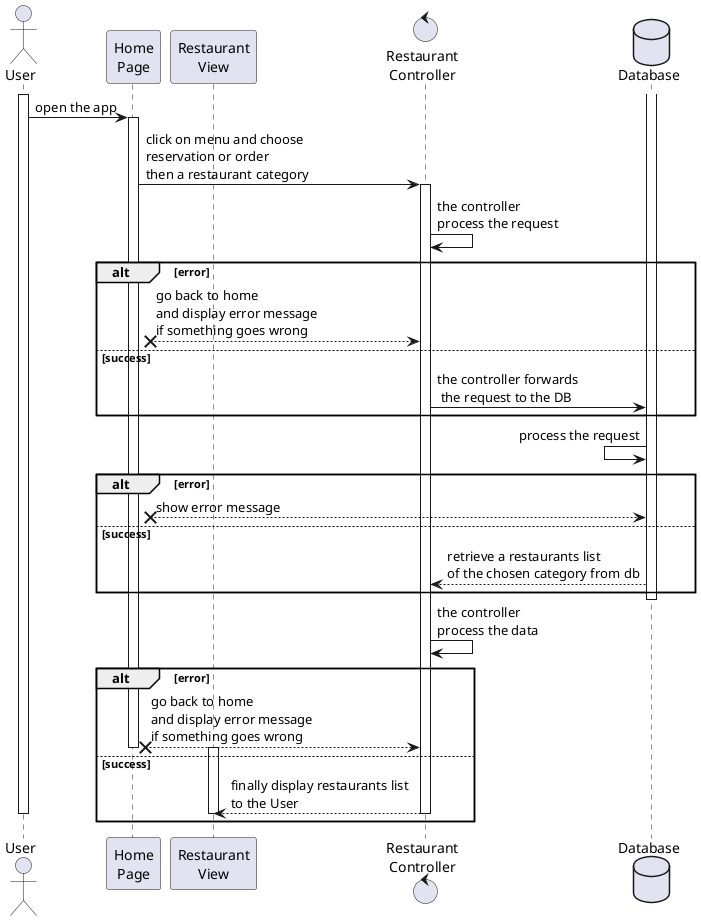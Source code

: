 @startuml displayrestaurants

actor User 
participant "Home\nPage" as HomePage
participant "Restaurant\nView" as RestaurantView
control "Restaurant\nController" as RestaurantController
database Database as DB

activate User
    User -> HomePage : open the app
    activate HomePage
        HomePage -> RestaurantController: click on menu and choose\nreservation or order\nthen a restaurant category

        activate RestaurantController
        RestaurantController -> RestaurantController : the controller\nprocess the request

        alt error
        HomePage x-- RestaurantController : go back to home\nand display error message\nif something goes wrong
        else success
        RestaurantController -> DB : the controller forwards\n the request to the DB
        end
        activate DB
        DB <- DB: process the request

        alt error 
        HomePage x-- DB: show error message
        else success
        RestaurantController <-- DB : retrieve a restaurants list\nof the chosen category from db
        end
        deactivate DB

            RestaurantController -> RestaurantController : the controller\nprocess the data
                    alt error      
                    HomePage x-- RestaurantController : go back to home\nand display error message\nif something goes wrong
                    else success
              
    deactivate HomePage
    activate RestaurantView
        RestaurantView <-- RestaurantController: finally display restaurants list\nto the User
        deactivate RestaurantController
    deactivate RestaurantView
deactivate User
                    end
@enduml